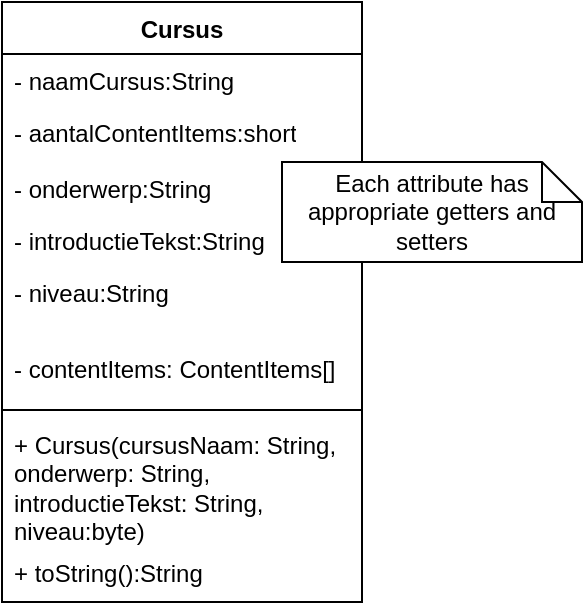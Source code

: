 <mxfile version="22.1.2" type="device">
  <diagram name="Pagina-1" id="FIMiaTkr3NcrTuGUmOIn">
    <mxGraphModel dx="1036" dy="606" grid="1" gridSize="10" guides="1" tooltips="1" connect="1" arrows="1" fold="1" page="1" pageScale="1" pageWidth="827" pageHeight="1169" math="0" shadow="0">
      <root>
        <mxCell id="0" />
        <mxCell id="1" parent="0" />
        <mxCell id="M_XxCtCufnjbMJw3ci2f-1" value="Cursus" style="swimlane;fontStyle=1;align=center;verticalAlign=top;childLayout=stackLayout;horizontal=1;startSize=26;horizontalStack=0;resizeParent=1;resizeParentMax=0;resizeLast=0;collapsible=1;marginBottom=0;whiteSpace=wrap;html=1;" parent="1" vertex="1">
          <mxGeometry x="330" y="270" width="180" height="300" as="geometry" />
        </mxCell>
        <mxCell id="M_XxCtCufnjbMJw3ci2f-2" value="- naamCursus:String" style="text;strokeColor=none;fillColor=none;align=left;verticalAlign=top;spacingLeft=4;spacingRight=4;overflow=hidden;rotatable=0;points=[[0,0.5],[1,0.5]];portConstraint=eastwest;whiteSpace=wrap;html=1;" parent="M_XxCtCufnjbMJw3ci2f-1" vertex="1">
          <mxGeometry y="26" width="180" height="26" as="geometry" />
        </mxCell>
        <mxCell id="M_XxCtCufnjbMJw3ci2f-5" value="- aantalContentItems:short" style="text;strokeColor=none;fillColor=none;align=left;verticalAlign=top;spacingLeft=4;spacingRight=4;overflow=hidden;rotatable=0;points=[[0,0.5],[1,0.5]];portConstraint=eastwest;whiteSpace=wrap;html=1;" parent="M_XxCtCufnjbMJw3ci2f-1" vertex="1">
          <mxGeometry y="52" width="180" height="28" as="geometry" />
        </mxCell>
        <mxCell id="M_XxCtCufnjbMJw3ci2f-6" value="- onderwerp:String" style="text;strokeColor=none;fillColor=none;align=left;verticalAlign=top;spacingLeft=4;spacingRight=4;overflow=hidden;rotatable=0;points=[[0,0.5],[1,0.5]];portConstraint=eastwest;whiteSpace=wrap;html=1;" parent="M_XxCtCufnjbMJw3ci2f-1" vertex="1">
          <mxGeometry y="80" width="180" height="26" as="geometry" />
        </mxCell>
        <mxCell id="M_XxCtCufnjbMJw3ci2f-7" value="- introductieTekst:String" style="text;strokeColor=none;fillColor=none;align=left;verticalAlign=top;spacingLeft=4;spacingRight=4;overflow=hidden;rotatable=0;points=[[0,0.5],[1,0.5]];portConstraint=eastwest;whiteSpace=wrap;html=1;" parent="M_XxCtCufnjbMJw3ci2f-1" vertex="1">
          <mxGeometry y="106" width="180" height="26" as="geometry" />
        </mxCell>
        <mxCell id="XYt7LNPoXWy7jPFKfkQH-2" value="- niveau:String" style="text;strokeColor=none;fillColor=none;align=left;verticalAlign=top;spacingLeft=4;spacingRight=4;overflow=hidden;rotatable=0;points=[[0,0.5],[1,0.5]];portConstraint=eastwest;whiteSpace=wrap;html=1;" parent="M_XxCtCufnjbMJw3ci2f-1" vertex="1">
          <mxGeometry y="132" width="180" height="38" as="geometry" />
        </mxCell>
        <mxCell id="M_XxCtCufnjbMJw3ci2f-8" value="- contentItems: ContentItems[]" style="text;strokeColor=none;fillColor=none;align=left;verticalAlign=top;spacingLeft=4;spacingRight=4;overflow=hidden;rotatable=0;points=[[0,0.5],[1,0.5]];portConstraint=eastwest;whiteSpace=wrap;html=1;" parent="M_XxCtCufnjbMJw3ci2f-1" vertex="1">
          <mxGeometry y="170" width="180" height="30" as="geometry" />
        </mxCell>
        <mxCell id="M_XxCtCufnjbMJw3ci2f-3" value="" style="line;strokeWidth=1;fillColor=none;align=left;verticalAlign=middle;spacingTop=-1;spacingLeft=3;spacingRight=3;rotatable=0;labelPosition=right;points=[];portConstraint=eastwest;strokeColor=inherit;" parent="M_XxCtCufnjbMJw3ci2f-1" vertex="1">
          <mxGeometry y="200" width="180" height="8" as="geometry" />
        </mxCell>
        <mxCell id="M_XxCtCufnjbMJw3ci2f-4" value="+ Cursus(cursusNaam: String, onderwerp: String, introductieTekst: String, niveau:byte)" style="text;strokeColor=none;fillColor=none;align=left;verticalAlign=top;spacingLeft=4;spacingRight=4;overflow=hidden;rotatable=0;points=[[0,0.5],[1,0.5]];portConstraint=eastwest;whiteSpace=wrap;html=1;" parent="M_XxCtCufnjbMJw3ci2f-1" vertex="1">
          <mxGeometry y="208" width="180" height="64" as="geometry" />
        </mxCell>
        <mxCell id="XYt7LNPoXWy7jPFKfkQH-1" value="+ toString():String" style="text;strokeColor=none;fillColor=none;align=left;verticalAlign=top;spacingLeft=4;spacingRight=4;overflow=hidden;rotatable=0;points=[[0,0.5],[1,0.5]];portConstraint=eastwest;whiteSpace=wrap;html=1;" parent="M_XxCtCufnjbMJw3ci2f-1" vertex="1">
          <mxGeometry y="272" width="180" height="28" as="geometry" />
        </mxCell>
        <mxCell id="M_XxCtCufnjbMJw3ci2f-9" value="Each attribute has appropriate getters and setters" style="shape=note;size=20;whiteSpace=wrap;html=1;" parent="1" vertex="1">
          <mxGeometry x="470" y="350" width="150" height="50" as="geometry" />
        </mxCell>
      </root>
    </mxGraphModel>
  </diagram>
</mxfile>
